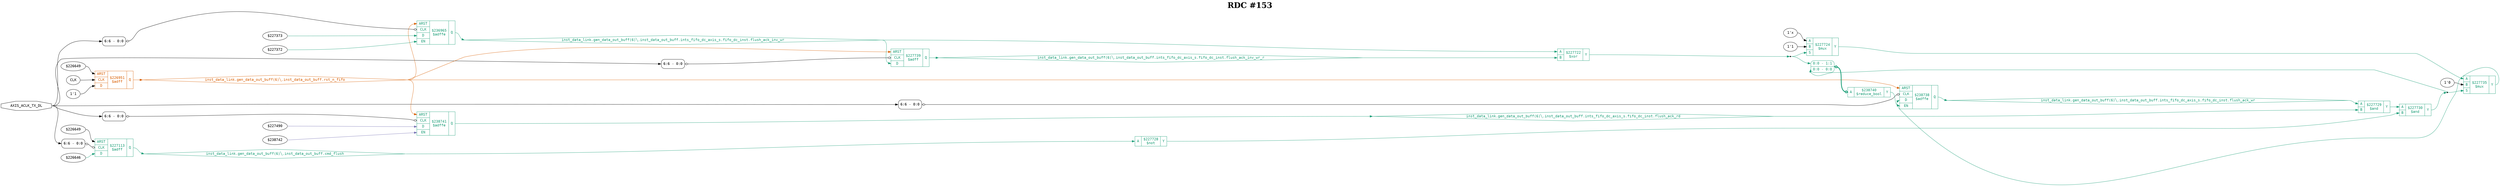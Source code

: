 digraph "spacefibre_light_top" {
label=<<b>RDC #153</b>>;
labelloc="t"
fontsize="30"
node ["fontname"="Courier"]
edge ["fontname"="Courier"]
rankdir="LR";
remincross=true;
n8 [ shape=octagon, label="AXIS_ACLK_TX_DL", color="black", fontcolor="black", href="/src/ip_spacefibre_light_top/spacefibre_light_top.vhd#58" ];
n9 [ shape=diamond, label="inst_data_link.gen_data_out_buff(6)&#9586;.inst_data_out_buff.cmd_flush", colorscheme="dark28", color="1", fontcolor="1", href="/src/module_data_link/data_out_buf.vhd#140" ];
n10 [ shape=diamond, label="inst_data_link.gen_data_out_buff(6)&#9586;.inst_data_out_buff.ints_fifo_dc_axis_s.fifo_dc_inst.flush_ack_inv_wr", colorscheme="dark28", color="1", fontcolor="1", href="/src/ip/fifo_dc/fifo_dc.vhd#115" ];
n11 [ shape=diamond, label="inst_data_link.gen_data_out_buff(6)&#9586;.inst_data_out_buff.ints_fifo_dc_axis_s.fifo_dc_inst.flush_ack_inv_wr_r", colorscheme="dark28", color="1", fontcolor="1", href="/src/ip/fifo_dc/fifo_dc.vhd#116" ];
n12 [ shape=diamond, label="inst_data_link.gen_data_out_buff(6)&#9586;.inst_data_out_buff.ints_fifo_dc_axis_s.fifo_dc_inst.flush_ack_rd", colorscheme="dark28", color="1", fontcolor="1", href="/src/ip/fifo_dc/fifo_dc.vhd#120" ];
n13 [ shape=diamond, label="inst_data_link.gen_data_out_buff(6)&#9586;.inst_data_out_buff.ints_fifo_dc_axis_s.fifo_dc_inst.flush_ack_wr", colorscheme="dark28", color="1", fontcolor="1", href="/src/ip/fifo_dc/fifo_dc.vhd#119" ];
n14 [ shape=diamond, label="inst_data_link.gen_data_out_buff(6)&#9586;.inst_data_out_buff.rst_n_fifo", colorscheme="dark28", color="2", fontcolor="2", href="/src/module_data_link/data_out_buf.vhd#165" ];
{ rank="source"; n8;}
{ rank="sink";}
v1 [ label="$227373" ];
v2 [ label="$227372" ];
c20 [ shape=record, label="{{<p15> ARST|<p16> CLK|<p17> D|<p18> EN}|$236965\n$adffe|{<p19> Q}}", colorscheme="dark28", color="1", fontcolor="1" , href="/src/ip/fifo_dc/fifo_dc.vhd#199"  ];
x0 [ shape=record, style=rounded, label="<s0> 6:6 - 0:0 ", color="black", fontcolor="black" ];
x0:e -> c20:p16:w [arrowhead=odiamond, arrowtail=odiamond, dir=both, color="black", fontcolor="black", label=""];
c21 [ shape=record, label="{{<p15> ARST|<p16> CLK|<p17> D|<p18> EN}|$238738\n$adffe|{<p19> Q}}", colorscheme="dark28", color="1", fontcolor="1" , href="/src/ip/fifo_dc/fifo_dc.vhd#440"  ];
x3 [ shape=record, style=rounded, label="<s0> 6:6 - 0:0 ", color="black", fontcolor="black" ];
x3:e -> c21:p16:w [arrowhead=odiamond, arrowtail=odiamond, dir=both, color="black", fontcolor="black", label=""];
v5 [ label="$227490" ];
v6 [ label="$238742" ];
c22 [ shape=record, label="{{<p15> ARST|<p16> CLK|<p17> D|<p18> EN}|$238741\n$adffe|{<p19> Q}}", colorscheme="dark28", color="1", fontcolor="1" , href="/src/ip/fifo_dc/fifo_dc.vhd#440"  ];
x4 [ shape=record, style=rounded, label="<s0> 6:6 - 0:0 ", color="black", fontcolor="black" ];
x4:e -> c22:p16:w [arrowhead=odiamond, arrowtail=odiamond, dir=both, color="black", fontcolor="black", label=""];
c25 [ shape=record, label="{{<p23> A}|$238740\n$reduce_bool|{<p24> Y}}", colorscheme="dark28", color="1", fontcolor="1" ];
x7 [ shape=record, style=rounded, label="<s1> 0:0 - 1:1 |<s0> 0:0 - 0:0 ", colorscheme="dark28", color="1", fontcolor="1" ];
x7:e -> c25:p23:w [arrowhead=odiamond, arrowtail=odiamond, dir=both, colorscheme="dark28", color="1", fontcolor="1", style="setlinewidth(3)", label=""];
v8 [ label="$226649" ];
v10 [ label="$226646" ];
c26 [ shape=record, label="{{<p15> ARST|<p16> CLK|<p17> D}|$227113\n$adff|{<p19> Q}}", colorscheme="dark28", color="1", fontcolor="1" , href="/src/module_data_link/data_out_buf.vhd#266"  ];
x9 [ shape=record, style=rounded, label="<s0> 6:6 - 0:0 ", color="black", fontcolor="black" ];
x9:e -> c26:p16:w [arrowhead=odiamond, arrowtail=odiamond, dir=both, color="black", fontcolor="black", label=""];
v11 [ label="$226649" ];
v12 [ label="CLK" ];
v13 [ label="1'1" ];
c27 [ shape=record, label="{{<p15> ARST|<p16> CLK|<p17> D}|$226951\n$adff|{<p19> Q}}", colorscheme="dark28", color="2", fontcolor="2" , href="/src/module_data_link/data_out_buf.vhd#225"  ];
c28 [ shape=record, label="{{<p15> ARST|<p16> CLK|<p17> D}|$227739\n$adff|{<p19> Q}}", colorscheme="dark28", color="1", fontcolor="1" , href="/src/ip/fifo_dc/fifo_dc.vhd#440"  ];
x14 [ shape=record, style=rounded, label="<s0> 6:6 - 0:0 ", color="black", fontcolor="black" ];
x14:e -> c28:p16:w [arrowhead=odiamond, arrowtail=odiamond, dir=both, color="black", fontcolor="black", label=""];
c30 [ shape=record, label="{{<p23> A|<p29> B}|$227722\n$xor|{<p24> Y}}", colorscheme="dark28", color="1", fontcolor="1" , href="/src/ip/fifo_dc/fifo_dc.vhd#461"  ];
v15 [ label="1'x" ];
v16 [ label="1'1" ];
c32 [ shape=record, label="{{<p23> A|<p29> B|<p31> S}|$227724\n$mux|{<p24> Y}}", colorscheme="dark28", color="1", fontcolor="1" , href="/src/ip/fifo_dc/fifo_dc.vhd#461"  ];
c33 [ shape=record, label="{{<p23> A}|$227728\n$not|{<p24> Y}}", colorscheme="dark28", color="1", fontcolor="1" , href="/src/ip/fifo_dc/fifo_dc.vhd#471"  ];
c34 [ shape=record, label="{{<p23> A|<p29> B}|$227729\n$and|{<p24> Y}}", colorscheme="dark28", color="1", fontcolor="1" , href="/src/ip/fifo_dc/fifo_dc.vhd#471"  ];
c35 [ shape=record, label="{{<p23> A|<p29> B}|$227730\n$and|{<p24> Y}}", colorscheme="dark28", color="1", fontcolor="1" , href="/src/ip/fifo_dc/fifo_dc.vhd#471"  ];
v17 [ label="1'0" ];
c36 [ shape=record, label="{{<p23> A|<p29> B|<p31> S}|$227735\n$mux|{<p24> Y}}", colorscheme="dark28", color="1", fontcolor="1" , href="/src/ip/fifo_dc/fifo_dc.vhd#471"  ];
c25:p24:e -> c21:p18:w [colorscheme="dark28", color="1", fontcolor="1", label=""];
c20:p19:e -> n10:w [colorscheme="dark28", color="1", fontcolor="1", label=""];
n10:e -> c28:p17:w [colorscheme="dark28", color="1", fontcolor="1", label=""];
n10:e -> c30:p23:w [colorscheme="dark28", color="1", fontcolor="1", label=""];
c28:p19:e -> n11:w [colorscheme="dark28", color="1", fontcolor="1", label=""];
n11:e -> c30:p29:w [colorscheme="dark28", color="1", fontcolor="1", label=""];
c22:p19:e -> n12:w [colorscheme="dark28", color="1", fontcolor="1", label=""];
n12:e -> c34:p29:w [colorscheme="dark28", color="1", fontcolor="1", label=""];
c21:p19:e -> n13:w [colorscheme="dark28", color="1", fontcolor="1", label=""];
n13:e -> c34:p23:w [colorscheme="dark28", color="1", fontcolor="1", label=""];
c27:p19:e -> n14:w [colorscheme="dark28", color="2", fontcolor="2", label=""];
n14:e -> c20:p15:w [colorscheme="dark28", color="2", fontcolor="2", label=""];
n14:e -> c21:p15:w [colorscheme="dark28", color="2", fontcolor="2", label=""];
n14:e -> c22:p15:w [colorscheme="dark28", color="2", fontcolor="2", label=""];
n14:e -> c28:p15:w [colorscheme="dark28", color="2", fontcolor="2", label=""];
n2 [ shape=point ];
c30:p24:e -> n2:w [colorscheme="dark28", color="1", fontcolor="1", label=""];
n2:e -> c32:p31:w [colorscheme="dark28", color="1", fontcolor="1", label=""];
n2:e -> x7:s1:w [colorscheme="dark28", color="1", fontcolor="1", label=""];
c32:p24:e -> c36:p23:w [colorscheme="dark28", color="1", fontcolor="1", label=""];
c33:p24:e -> c35:p29:w [colorscheme="dark28", color="1", fontcolor="1", label=""];
c34:p24:e -> c35:p23:w [colorscheme="dark28", color="1", fontcolor="1", label=""];
n6 [ shape=point ];
c35:p24:e -> n6:w [colorscheme="dark28", color="1", fontcolor="1", label=""];
n6:e -> c36:p31:w [colorscheme="dark28", color="1", fontcolor="1", label=""];
n6:e -> x7:s0:w [colorscheme="dark28", color="1", fontcolor="1", label=""];
c36:p24:e -> c21:p17:w [colorscheme="dark28", color="1", fontcolor="1", label=""];
n8:e -> x0:s0:w [color="black", fontcolor="black", label=""];
n8:e -> x14:s0:w [color="black", fontcolor="black", label=""];
n8:e -> x3:s0:w [color="black", fontcolor="black", label=""];
n8:e -> x4:s0:w [color="black", fontcolor="black", label=""];
n8:e -> x9:s0:w [color="black", fontcolor="black", label=""];
c26:p19:e -> n9:w [colorscheme="dark28", color="1", fontcolor="1", label=""];
n9:e -> c33:p23:w [colorscheme="dark28", color="1", fontcolor="1", label=""];
v1:e -> c20:p17:w [colorscheme="dark28", color="1", fontcolor="1", label=""];
v10:e -> c26:p17:w [colorscheme="dark28", color="1", fontcolor="1", label=""];
v11:e -> c27:p15:w [color="black", fontcolor="black", label=""];
v12:e -> c27:p16:w [color="black", fontcolor="black", label=""];
v13:e -> c27:p17:w [color="black", fontcolor="black", label=""];
v15:e -> c32:p23:w [color="black", fontcolor="black", label=""];
v16:e -> c32:p29:w [color="black", fontcolor="black", label=""];
v17:e -> c36:p29:w [color="black", fontcolor="black", label=""];
v2:e -> c20:p18:w [colorscheme="dark28", color="1", fontcolor="1", label=""];
v5:e -> c22:p17:w [colorscheme="dark28", color="3", fontcolor="3", label=""];
v6:e -> c22:p18:w [colorscheme="dark28", color="3", fontcolor="3", label=""];
v8:e -> c26:p15:w [color="black", fontcolor="black", label=""];
}
